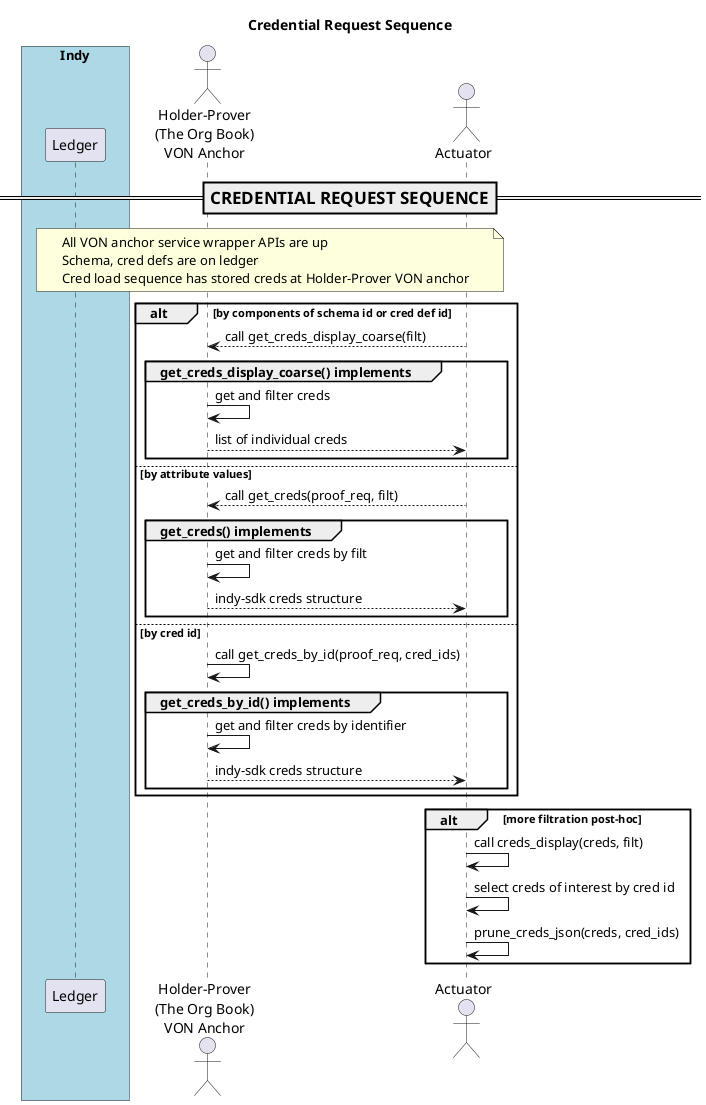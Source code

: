 @startuml
/'
Copyright 2017-2018 Government of Canada - Public Services and Procurement Canada - buyandsell.gc.ca

Licensed under the Apache License, Version 2.0 (the "License");
you may not use this file except in compliance with the License.
You may obtain a copy of the License at

http://www.apache.org/licenses/LICENSE-2.0

Unless required by applicable law or agreed to in writing, software
distributed under the License is distributed on an "AS IS" BASIS,
WITHOUT WARRANTIES OR CONDITIONS OF ANY KIND, either express or implied.
See the License for the specific language governing permissions and
limitations under the License.
'/

skinparam ParticipantPadding 20
skinparam BoxPadding 20

title Credential Request Sequence

box "Indy" #LightBlue
    participant "Ledger" as ledger
endbox

actor "Holder-Prover\n(The Org Book)\nVON Anchor" as oban
actor "Actuator" as ator

=== CREDENTIAL REQUEST SEQUENCE ==
note over ledger, ator
    All VON anchor service wrapper APIs are up
    Schema, cred defs are on ledger
    Cred load sequence has stored creds at Holder-Prover VON anchor
endnote

alt by components of schema id or cred def id
    ator --> oban: call get_creds_display_coarse(filt)
    group get_creds_display_coarse() implements
        oban -> oban: get and filter creds
        oban --> ator: list of individual creds
    end
else by attribute values
    ator --> oban: call get_creds(proof_req, filt)
    group get_creds() implements
        oban -> oban: get and filter creds by filt
        oban --> ator: indy-sdk creds structure
    end
else by cred id
    oban -> oban: call get_creds_by_id(proof_req, cred_ids)
    group get_creds_by_id() implements
        oban -> oban: get and filter creds by identifier
        oban --> ator: indy-sdk creds structure
    end
end

alt more filtration post-hoc
    ator -> ator: call creds_display(creds, filt)
    ator -> ator: select creds of interest by cred id
    ator -> ator: prune_creds_json(creds, cred_ids)
end
@enduml
